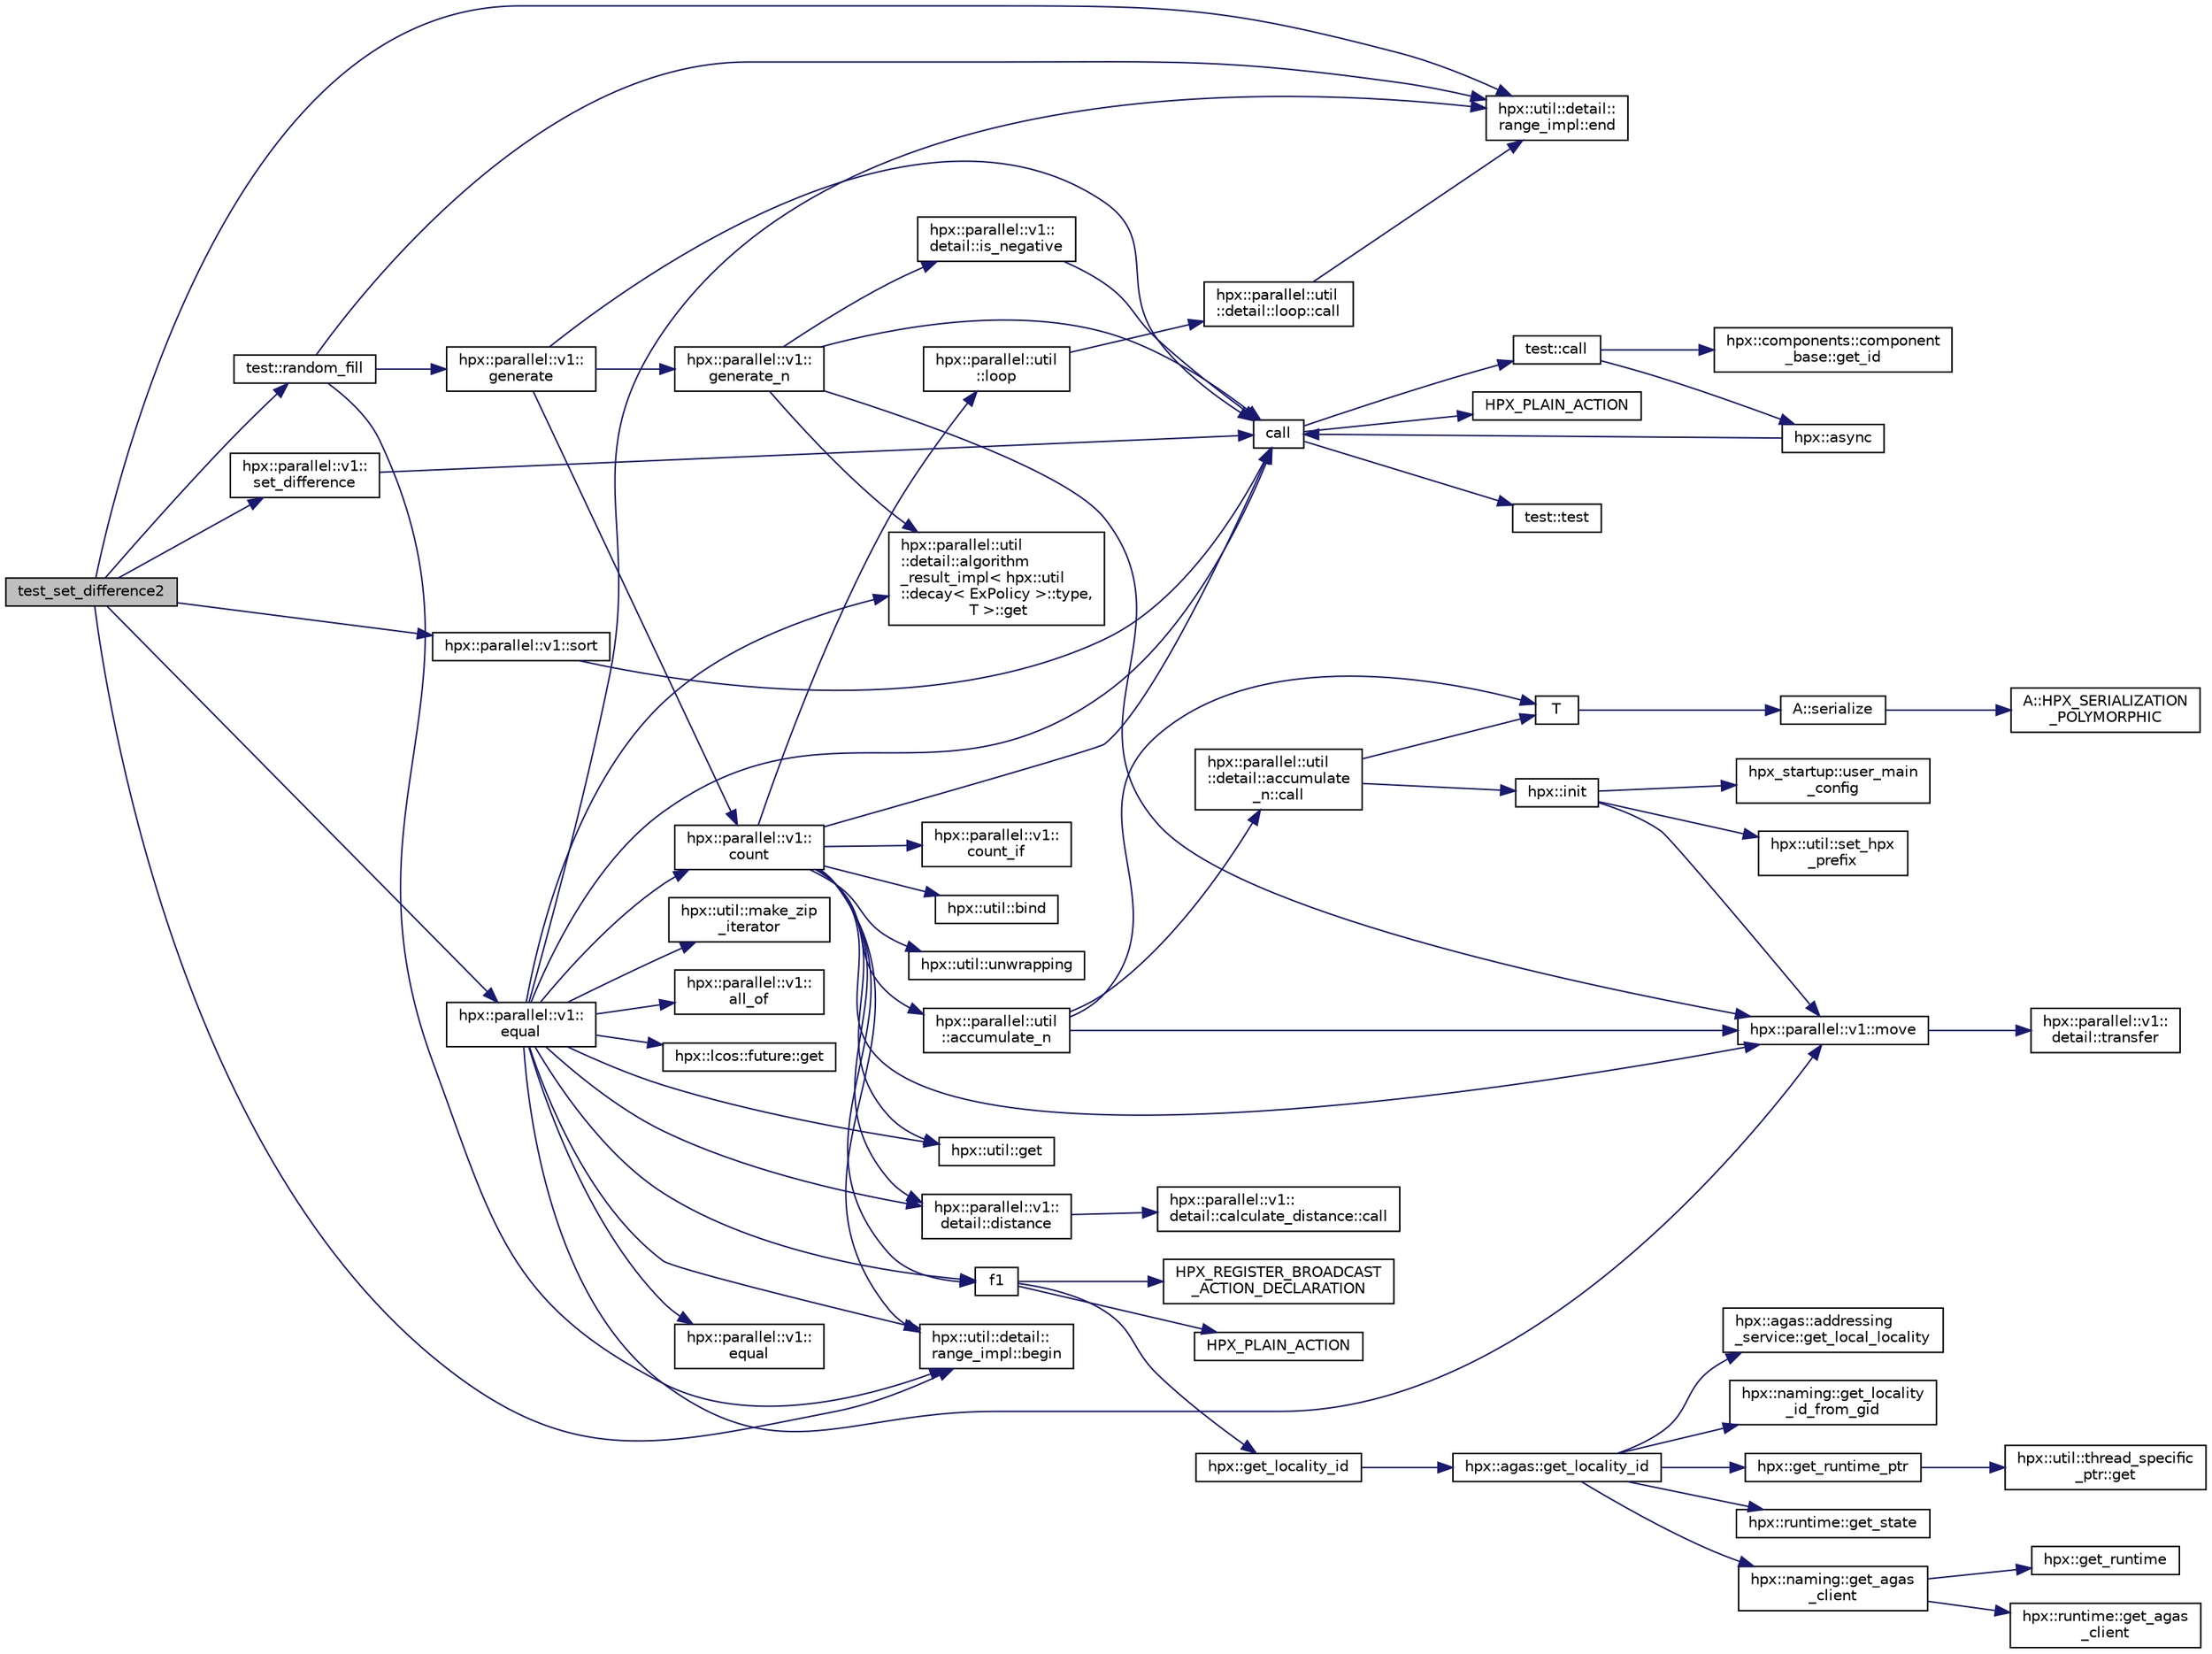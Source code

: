 digraph "test_set_difference2"
{
  edge [fontname="Helvetica",fontsize="10",labelfontname="Helvetica",labelfontsize="10"];
  node [fontname="Helvetica",fontsize="10",shape=record];
  rankdir="LR";
  Node194 [label="test_set_difference2",height=0.2,width=0.4,color="black", fillcolor="grey75", style="filled", fontcolor="black"];
  Node194 -> Node195 [color="midnightblue",fontsize="10",style="solid",fontname="Helvetica"];
  Node195 [label="test::random_fill",height=0.2,width=0.4,color="black", fillcolor="white", style="filled",URL="$df/d04/namespacetest.html#af108eebf0ec199837311e53d84f7be38"];
  Node195 -> Node196 [color="midnightblue",fontsize="10",style="solid",fontname="Helvetica"];
  Node196 [label="hpx::parallel::v1::\lgenerate",height=0.2,width=0.4,color="black", fillcolor="white", style="filled",URL="$db/db9/namespacehpx_1_1parallel_1_1v1.html#a1f74f2be2954d6fbd8278df5fedb946a"];
  Node196 -> Node197 [color="midnightblue",fontsize="10",style="solid",fontname="Helvetica"];
  Node197 [label="hpx::parallel::v1::\lgenerate_n",height=0.2,width=0.4,color="black", fillcolor="white", style="filled",URL="$db/db9/namespacehpx_1_1parallel_1_1v1.html#a9fd6a170d9742750007e88805764ec8a"];
  Node197 -> Node198 [color="midnightblue",fontsize="10",style="solid",fontname="Helvetica"];
  Node198 [label="hpx::parallel::v1::\ldetail::is_negative",height=0.2,width=0.4,color="black", fillcolor="white", style="filled",URL="$d2/ddd/namespacehpx_1_1parallel_1_1v1_1_1detail.html#adf2e40fc4b20ad0fd442ee3118a4d527"];
  Node198 -> Node199 [color="midnightblue",fontsize="10",style="solid",fontname="Helvetica"];
  Node199 [label="call",height=0.2,width=0.4,color="black", fillcolor="white", style="filled",URL="$d2/d67/promise__1620_8cpp.html#a58357f0b82bc761e1d0b9091ed563a70"];
  Node199 -> Node200 [color="midnightblue",fontsize="10",style="solid",fontname="Helvetica"];
  Node200 [label="test::test",height=0.2,width=0.4,color="black", fillcolor="white", style="filled",URL="$d8/d89/structtest.html#ab42d5ece712d716b04cb3f686f297a26"];
  Node199 -> Node201 [color="midnightblue",fontsize="10",style="solid",fontname="Helvetica"];
  Node201 [label="HPX_PLAIN_ACTION",height=0.2,width=0.4,color="black", fillcolor="white", style="filled",URL="$d2/d67/promise__1620_8cpp.html#ab96aab827a4b1fcaf66cfe0ba83fef23"];
  Node199 -> Node202 [color="midnightblue",fontsize="10",style="solid",fontname="Helvetica"];
  Node202 [label="test::call",height=0.2,width=0.4,color="black", fillcolor="white", style="filled",URL="$d8/d89/structtest.html#aeb29e7ed6518b9426ccf1344c52620ae"];
  Node202 -> Node203 [color="midnightblue",fontsize="10",style="solid",fontname="Helvetica"];
  Node203 [label="hpx::async",height=0.2,width=0.4,color="black", fillcolor="white", style="filled",URL="$d8/d83/namespacehpx.html#acb7d8e37b73b823956ce144f9a57eaa4"];
  Node203 -> Node199 [color="midnightblue",fontsize="10",style="solid",fontname="Helvetica"];
  Node202 -> Node204 [color="midnightblue",fontsize="10",style="solid",fontname="Helvetica"];
  Node204 [label="hpx::components::component\l_base::get_id",height=0.2,width=0.4,color="black", fillcolor="white", style="filled",URL="$d2/de6/classhpx_1_1components_1_1component__base.html#a4c8fd93514039bdf01c48d66d82b19cd"];
  Node197 -> Node205 [color="midnightblue",fontsize="10",style="solid",fontname="Helvetica"];
  Node205 [label="hpx::parallel::util\l::detail::algorithm\l_result_impl\< hpx::util\l::decay\< ExPolicy \>::type,\l T \>::get",height=0.2,width=0.4,color="black", fillcolor="white", style="filled",URL="$d2/d42/structhpx_1_1parallel_1_1util_1_1detail_1_1algorithm__result__impl.html#ab5b051e8ec74eff5e0e62fd63f5d377e"];
  Node197 -> Node206 [color="midnightblue",fontsize="10",style="solid",fontname="Helvetica"];
  Node206 [label="hpx::parallel::v1::move",height=0.2,width=0.4,color="black", fillcolor="white", style="filled",URL="$db/db9/namespacehpx_1_1parallel_1_1v1.html#aa7c4ede081ce786c9d1eb1adff495cfc"];
  Node206 -> Node207 [color="midnightblue",fontsize="10",style="solid",fontname="Helvetica"];
  Node207 [label="hpx::parallel::v1::\ldetail::transfer",height=0.2,width=0.4,color="black", fillcolor="white", style="filled",URL="$d2/ddd/namespacehpx_1_1parallel_1_1v1_1_1detail.html#ab1b56a05e1885ca7cc7ffa1804dd2f3c"];
  Node197 -> Node199 [color="midnightblue",fontsize="10",style="solid",fontname="Helvetica"];
  Node196 -> Node208 [color="midnightblue",fontsize="10",style="solid",fontname="Helvetica"];
  Node208 [label="hpx::parallel::v1::\lcount",height=0.2,width=0.4,color="black", fillcolor="white", style="filled",URL="$db/db9/namespacehpx_1_1parallel_1_1v1.html#a19d058114a2bd44801aab4176b188e23"];
  Node208 -> Node209 [color="midnightblue",fontsize="10",style="solid",fontname="Helvetica"];
  Node209 [label="hpx::parallel::v1::\lcount_if",height=0.2,width=0.4,color="black", fillcolor="white", style="filled",URL="$db/db9/namespacehpx_1_1parallel_1_1v1.html#ad836ff017ec208c2d6388a9b47b05ce0"];
  Node208 -> Node210 [color="midnightblue",fontsize="10",style="solid",fontname="Helvetica"];
  Node210 [label="f1",height=0.2,width=0.4,color="black", fillcolor="white", style="filled",URL="$d8/d8b/broadcast_8cpp.html#a1751fbd41f2529b84514a9dbd767959a"];
  Node210 -> Node211 [color="midnightblue",fontsize="10",style="solid",fontname="Helvetica"];
  Node211 [label="hpx::get_locality_id",height=0.2,width=0.4,color="black", fillcolor="white", style="filled",URL="$d8/d83/namespacehpx.html#a158d7c54a657bb364c1704033010697b",tooltip="Return the number of the locality this function is being called from. "];
  Node211 -> Node212 [color="midnightblue",fontsize="10",style="solid",fontname="Helvetica"];
  Node212 [label="hpx::agas::get_locality_id",height=0.2,width=0.4,color="black", fillcolor="white", style="filled",URL="$dc/d54/namespacehpx_1_1agas.html#a491cc2ddecdf0f1a9129900caa6a4d3e"];
  Node212 -> Node213 [color="midnightblue",fontsize="10",style="solid",fontname="Helvetica"];
  Node213 [label="hpx::get_runtime_ptr",height=0.2,width=0.4,color="black", fillcolor="white", style="filled",URL="$d8/d83/namespacehpx.html#af29daf2bb3e01b4d6495a1742b6cce64"];
  Node213 -> Node214 [color="midnightblue",fontsize="10",style="solid",fontname="Helvetica"];
  Node214 [label="hpx::util::thread_specific\l_ptr::get",height=0.2,width=0.4,color="black", fillcolor="white", style="filled",URL="$d4/d4c/structhpx_1_1util_1_1thread__specific__ptr.html#a3b27d8520710478aa41d1f74206bdba9"];
  Node212 -> Node215 [color="midnightblue",fontsize="10",style="solid",fontname="Helvetica"];
  Node215 [label="hpx::runtime::get_state",height=0.2,width=0.4,color="black", fillcolor="white", style="filled",URL="$d0/d7b/classhpx_1_1runtime.html#ab405f80e060dac95d624520f38b0524c"];
  Node212 -> Node216 [color="midnightblue",fontsize="10",style="solid",fontname="Helvetica"];
  Node216 [label="hpx::naming::get_agas\l_client",height=0.2,width=0.4,color="black", fillcolor="white", style="filled",URL="$d4/dc9/namespacehpx_1_1naming.html#a0408fffd5d34b620712a801b0ae3b032"];
  Node216 -> Node217 [color="midnightblue",fontsize="10",style="solid",fontname="Helvetica"];
  Node217 [label="hpx::get_runtime",height=0.2,width=0.4,color="black", fillcolor="white", style="filled",URL="$d8/d83/namespacehpx.html#aef902cc6c7dd3b9fbadf34d1e850a070"];
  Node216 -> Node218 [color="midnightblue",fontsize="10",style="solid",fontname="Helvetica"];
  Node218 [label="hpx::runtime::get_agas\l_client",height=0.2,width=0.4,color="black", fillcolor="white", style="filled",URL="$d0/d7b/classhpx_1_1runtime.html#aeb5dddd30d6b9861669af8ad44d1a96a"];
  Node212 -> Node219 [color="midnightblue",fontsize="10",style="solid",fontname="Helvetica"];
  Node219 [label="hpx::agas::addressing\l_service::get_local_locality",height=0.2,width=0.4,color="black", fillcolor="white", style="filled",URL="$db/d58/structhpx_1_1agas_1_1addressing__service.html#ab52c19a37c2a7a006c6c15f90ad0539c"];
  Node212 -> Node220 [color="midnightblue",fontsize="10",style="solid",fontname="Helvetica"];
  Node220 [label="hpx::naming::get_locality\l_id_from_gid",height=0.2,width=0.4,color="black", fillcolor="white", style="filled",URL="$d4/dc9/namespacehpx_1_1naming.html#a7fd43037784560bd04fda9b49e33529f"];
  Node210 -> Node221 [color="midnightblue",fontsize="10",style="solid",fontname="Helvetica"];
  Node221 [label="HPX_PLAIN_ACTION",height=0.2,width=0.4,color="black", fillcolor="white", style="filled",URL="$d8/d8b/broadcast_8cpp.html#a19685a0394ce6a99351f7a679f6eeefc"];
  Node210 -> Node222 [color="midnightblue",fontsize="10",style="solid",fontname="Helvetica"];
  Node222 [label="HPX_REGISTER_BROADCAST\l_ACTION_DECLARATION",height=0.2,width=0.4,color="black", fillcolor="white", style="filled",URL="$d7/d38/addressing__service_8cpp.html#a573d764d9cb34eec46a4bdffcf07875f"];
  Node208 -> Node223 [color="midnightblue",fontsize="10",style="solid",fontname="Helvetica"];
  Node223 [label="hpx::parallel::util\l::loop",height=0.2,width=0.4,color="black", fillcolor="white", style="filled",URL="$df/dc6/namespacehpx_1_1parallel_1_1util.html#a3f434e00f42929aac85debb8c5782213"];
  Node223 -> Node224 [color="midnightblue",fontsize="10",style="solid",fontname="Helvetica"];
  Node224 [label="hpx::parallel::util\l::detail::loop::call",height=0.2,width=0.4,color="black", fillcolor="white", style="filled",URL="$da/d06/structhpx_1_1parallel_1_1util_1_1detail_1_1loop.html#a5c5e8dbda782f09cdb7bc2509e3bf09e"];
  Node224 -> Node225 [color="midnightblue",fontsize="10",style="solid",fontname="Helvetica"];
  Node225 [label="hpx::util::detail::\lrange_impl::end",height=0.2,width=0.4,color="black", fillcolor="white", style="filled",URL="$d4/d4a/namespacehpx_1_1util_1_1detail_1_1range__impl.html#afb2ea48b0902f52ee4d8b764807b4316"];
  Node208 -> Node226 [color="midnightblue",fontsize="10",style="solid",fontname="Helvetica"];
  Node226 [label="hpx::util::bind",height=0.2,width=0.4,color="black", fillcolor="white", style="filled",URL="$df/dad/namespacehpx_1_1util.html#ad844caedf82a0173d6909d910c3e48c6"];
  Node208 -> Node206 [color="midnightblue",fontsize="10",style="solid",fontname="Helvetica"];
  Node208 -> Node227 [color="midnightblue",fontsize="10",style="solid",fontname="Helvetica"];
  Node227 [label="hpx::util::get",height=0.2,width=0.4,color="black", fillcolor="white", style="filled",URL="$df/dad/namespacehpx_1_1util.html#a5cbd3c41f03f4d4acaedaa4777e3cc02"];
  Node208 -> Node199 [color="midnightblue",fontsize="10",style="solid",fontname="Helvetica"];
  Node208 -> Node228 [color="midnightblue",fontsize="10",style="solid",fontname="Helvetica"];
  Node228 [label="hpx::parallel::v1::\ldetail::distance",height=0.2,width=0.4,color="black", fillcolor="white", style="filled",URL="$d2/ddd/namespacehpx_1_1parallel_1_1v1_1_1detail.html#a6bea3c6a5f470cad11f27ee6bab4a33f"];
  Node228 -> Node229 [color="midnightblue",fontsize="10",style="solid",fontname="Helvetica"];
  Node229 [label="hpx::parallel::v1::\ldetail::calculate_distance::call",height=0.2,width=0.4,color="black", fillcolor="white", style="filled",URL="$db/dfa/structhpx_1_1parallel_1_1v1_1_1detail_1_1calculate__distance.html#a950a6627830a7d019ac0e734b0a447bf"];
  Node208 -> Node230 [color="midnightblue",fontsize="10",style="solid",fontname="Helvetica"];
  Node230 [label="hpx::util::unwrapping",height=0.2,width=0.4,color="black", fillcolor="white", style="filled",URL="$df/dad/namespacehpx_1_1util.html#a7529d9ac687684c33403cdd1f9cef8e4"];
  Node208 -> Node231 [color="midnightblue",fontsize="10",style="solid",fontname="Helvetica"];
  Node231 [label="hpx::parallel::util\l::accumulate_n",height=0.2,width=0.4,color="black", fillcolor="white", style="filled",URL="$df/dc6/namespacehpx_1_1parallel_1_1util.html#af19f9a2722f97c2247ea5d0dbb5e2d25"];
  Node231 -> Node232 [color="midnightblue",fontsize="10",style="solid",fontname="Helvetica"];
  Node232 [label="hpx::parallel::util\l::detail::accumulate\l_n::call",height=0.2,width=0.4,color="black", fillcolor="white", style="filled",URL="$d8/d3b/structhpx_1_1parallel_1_1util_1_1detail_1_1accumulate__n.html#a765aceb8ab313fc92f7c4aaf70ccca8f"];
  Node232 -> Node233 [color="midnightblue",fontsize="10",style="solid",fontname="Helvetica"];
  Node233 [label="hpx::init",height=0.2,width=0.4,color="black", fillcolor="white", style="filled",URL="$d8/d83/namespacehpx.html#a3c694ea960b47c56b33351ba16e3d76b",tooltip="Main entry point for launching the HPX runtime system. "];
  Node233 -> Node234 [color="midnightblue",fontsize="10",style="solid",fontname="Helvetica"];
  Node234 [label="hpx::util::set_hpx\l_prefix",height=0.2,width=0.4,color="black", fillcolor="white", style="filled",URL="$df/dad/namespacehpx_1_1util.html#ae40a23c1ba0a48d9304dcf717a95793e"];
  Node233 -> Node235 [color="midnightblue",fontsize="10",style="solid",fontname="Helvetica"];
  Node235 [label="hpx_startup::user_main\l_config",height=0.2,width=0.4,color="black", fillcolor="white", style="filled",URL="$d3/dd2/namespacehpx__startup.html#aaac571d88bd3912a4225a23eb3261637"];
  Node233 -> Node206 [color="midnightblue",fontsize="10",style="solid",fontname="Helvetica"];
  Node232 -> Node236 [color="midnightblue",fontsize="10",style="solid",fontname="Helvetica"];
  Node236 [label="T",height=0.2,width=0.4,color="black", fillcolor="white", style="filled",URL="$db/d33/polymorphic__semiintrusive__template_8cpp.html#ad187658f9cb91c1312b39ae7e896f1ea"];
  Node236 -> Node237 [color="midnightblue",fontsize="10",style="solid",fontname="Helvetica"];
  Node237 [label="A::serialize",height=0.2,width=0.4,color="black", fillcolor="white", style="filled",URL="$d7/da0/struct_a.html#a5f5c287cf471e274ed9dda0da1592212"];
  Node237 -> Node238 [color="midnightblue",fontsize="10",style="solid",fontname="Helvetica"];
  Node238 [label="A::HPX_SERIALIZATION\l_POLYMORPHIC",height=0.2,width=0.4,color="black", fillcolor="white", style="filled",URL="$d7/da0/struct_a.html#ada978cc156cebbafddb1f3aa4c01918c"];
  Node231 -> Node206 [color="midnightblue",fontsize="10",style="solid",fontname="Helvetica"];
  Node231 -> Node236 [color="midnightblue",fontsize="10",style="solid",fontname="Helvetica"];
  Node208 -> Node239 [color="midnightblue",fontsize="10",style="solid",fontname="Helvetica"];
  Node239 [label="hpx::util::detail::\lrange_impl::begin",height=0.2,width=0.4,color="black", fillcolor="white", style="filled",URL="$d4/d4a/namespacehpx_1_1util_1_1detail_1_1range__impl.html#a31e165df2b865cdd961f35ce938db41a"];
  Node196 -> Node199 [color="midnightblue",fontsize="10",style="solid",fontname="Helvetica"];
  Node195 -> Node239 [color="midnightblue",fontsize="10",style="solid",fontname="Helvetica"];
  Node195 -> Node225 [color="midnightblue",fontsize="10",style="solid",fontname="Helvetica"];
  Node194 -> Node240 [color="midnightblue",fontsize="10",style="solid",fontname="Helvetica"];
  Node240 [label="hpx::parallel::v1::sort",height=0.2,width=0.4,color="black", fillcolor="white", style="filled",URL="$db/db9/namespacehpx_1_1parallel_1_1v1.html#ae1153bd13c544f90055c5ca181145297"];
  Node240 -> Node199 [color="midnightblue",fontsize="10",style="solid",fontname="Helvetica"];
  Node194 -> Node239 [color="midnightblue",fontsize="10",style="solid",fontname="Helvetica"];
  Node194 -> Node225 [color="midnightblue",fontsize="10",style="solid",fontname="Helvetica"];
  Node194 -> Node241 [color="midnightblue",fontsize="10",style="solid",fontname="Helvetica"];
  Node241 [label="hpx::parallel::v1::\lset_difference",height=0.2,width=0.4,color="black", fillcolor="white", style="filled",URL="$db/db9/namespacehpx_1_1parallel_1_1v1.html#ae4f7b86deab4d83f55ac15d4f17c720b"];
  Node241 -> Node199 [color="midnightblue",fontsize="10",style="solid",fontname="Helvetica"];
  Node194 -> Node242 [color="midnightblue",fontsize="10",style="solid",fontname="Helvetica"];
  Node242 [label="hpx::parallel::v1::\lequal",height=0.2,width=0.4,color="black", fillcolor="white", style="filled",URL="$db/db9/namespacehpx_1_1parallel_1_1v1.html#a0c7fdfade58cb9d4dda65892a877aa58"];
  Node242 -> Node243 [color="midnightblue",fontsize="10",style="solid",fontname="Helvetica"];
  Node243 [label="hpx::parallel::v1::\lequal",height=0.2,width=0.4,color="black", fillcolor="white", style="filled",URL="$db/db9/namespacehpx_1_1parallel_1_1v1.html#aae6a4bb3c2e497c3bf1425763047b39d"];
  Node242 -> Node205 [color="midnightblue",fontsize="10",style="solid",fontname="Helvetica"];
  Node242 -> Node208 [color="midnightblue",fontsize="10",style="solid",fontname="Helvetica"];
  Node242 -> Node228 [color="midnightblue",fontsize="10",style="solid",fontname="Helvetica"];
  Node242 -> Node210 [color="midnightblue",fontsize="10",style="solid",fontname="Helvetica"];
  Node242 -> Node227 [color="midnightblue",fontsize="10",style="solid",fontname="Helvetica"];
  Node242 -> Node199 [color="midnightblue",fontsize="10",style="solid",fontname="Helvetica"];
  Node242 -> Node244 [color="midnightblue",fontsize="10",style="solid",fontname="Helvetica"];
  Node244 [label="hpx::util::make_zip\l_iterator",height=0.2,width=0.4,color="black", fillcolor="white", style="filled",URL="$df/dad/namespacehpx_1_1util.html#a2f68369b316e5699be2c81c04e3ee209"];
  Node242 -> Node206 [color="midnightblue",fontsize="10",style="solid",fontname="Helvetica"];
  Node242 -> Node245 [color="midnightblue",fontsize="10",style="solid",fontname="Helvetica"];
  Node245 [label="hpx::parallel::v1::\lall_of",height=0.2,width=0.4,color="black", fillcolor="white", style="filled",URL="$db/db9/namespacehpx_1_1parallel_1_1v1.html#ae249c03ff2e6e0003c2ac15c1ec13087"];
  Node242 -> Node239 [color="midnightblue",fontsize="10",style="solid",fontname="Helvetica"];
  Node242 -> Node225 [color="midnightblue",fontsize="10",style="solid",fontname="Helvetica"];
  Node242 -> Node246 [color="midnightblue",fontsize="10",style="solid",fontname="Helvetica"];
  Node246 [label="hpx::lcos::future::get",height=0.2,width=0.4,color="black", fillcolor="white", style="filled",URL="$d0/d33/classhpx_1_1lcos_1_1future.html#a8c28269486d5620ac48af349f17bb41c"];
}

